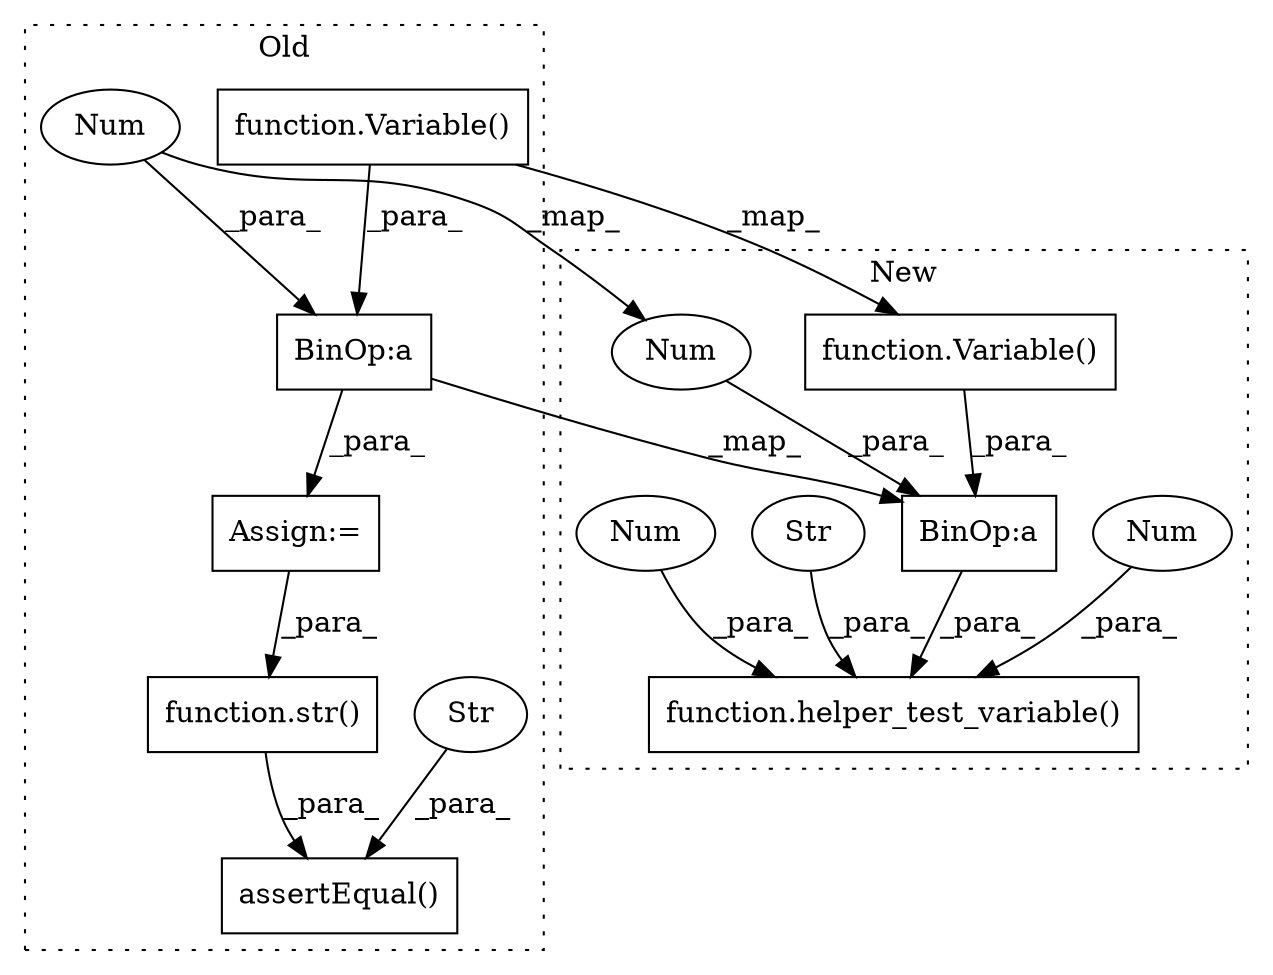 digraph G {
subgraph cluster0 {
1 [label="assertEqual()" a="75" s="2650,2690" l="17,1" shape="box"];
3 [label="Str" a="66" s="2677" l="13" shape="ellipse"];
5 [label="function.str()" a="75" s="2667,2674" l="4,1" shape="box"];
8 [label="Assign:=" a="68" s="2557" l="3" shape="box"];
9 [label="BinOp:a" a="82" s="2640" l="3" shape="box"];
12 [label="Num" a="76" s="2643" l="2" shape="ellipse"];
14 [label="function.Variable()" a="75" s="2593,2612" l="9,1" shape="box"];
label = "Old";
style="dotted";
}
subgraph cluster1 {
2 [label="function.helper_test_variable()" a="75" s="1504,1627" l="21,1" shape="box"];
4 [label="Str" a="66" s="1603" l="24" shape="ellipse"];
6 [label="Num" a="76" s="1599" l="2" shape="ellipse"];
7 [label="Num" a="76" s="1596" l="1" shape="ellipse"];
10 [label="BinOp:a" a="82" s="1588" l="3" shape="box"];
11 [label="Num" a="76" s="1591" l="3" shape="ellipse"];
13 [label="function.Variable()" a="75" s="1564,1582" l="9,1" shape="box"];
label = "New";
style="dotted";
}
3 -> 1 [label="_para_"];
4 -> 2 [label="_para_"];
5 -> 1 [label="_para_"];
6 -> 2 [label="_para_"];
7 -> 2 [label="_para_"];
8 -> 5 [label="_para_"];
9 -> 8 [label="_para_"];
9 -> 10 [label="_map_"];
10 -> 2 [label="_para_"];
11 -> 10 [label="_para_"];
12 -> 9 [label="_para_"];
12 -> 11 [label="_map_"];
13 -> 10 [label="_para_"];
14 -> 9 [label="_para_"];
14 -> 13 [label="_map_"];
}